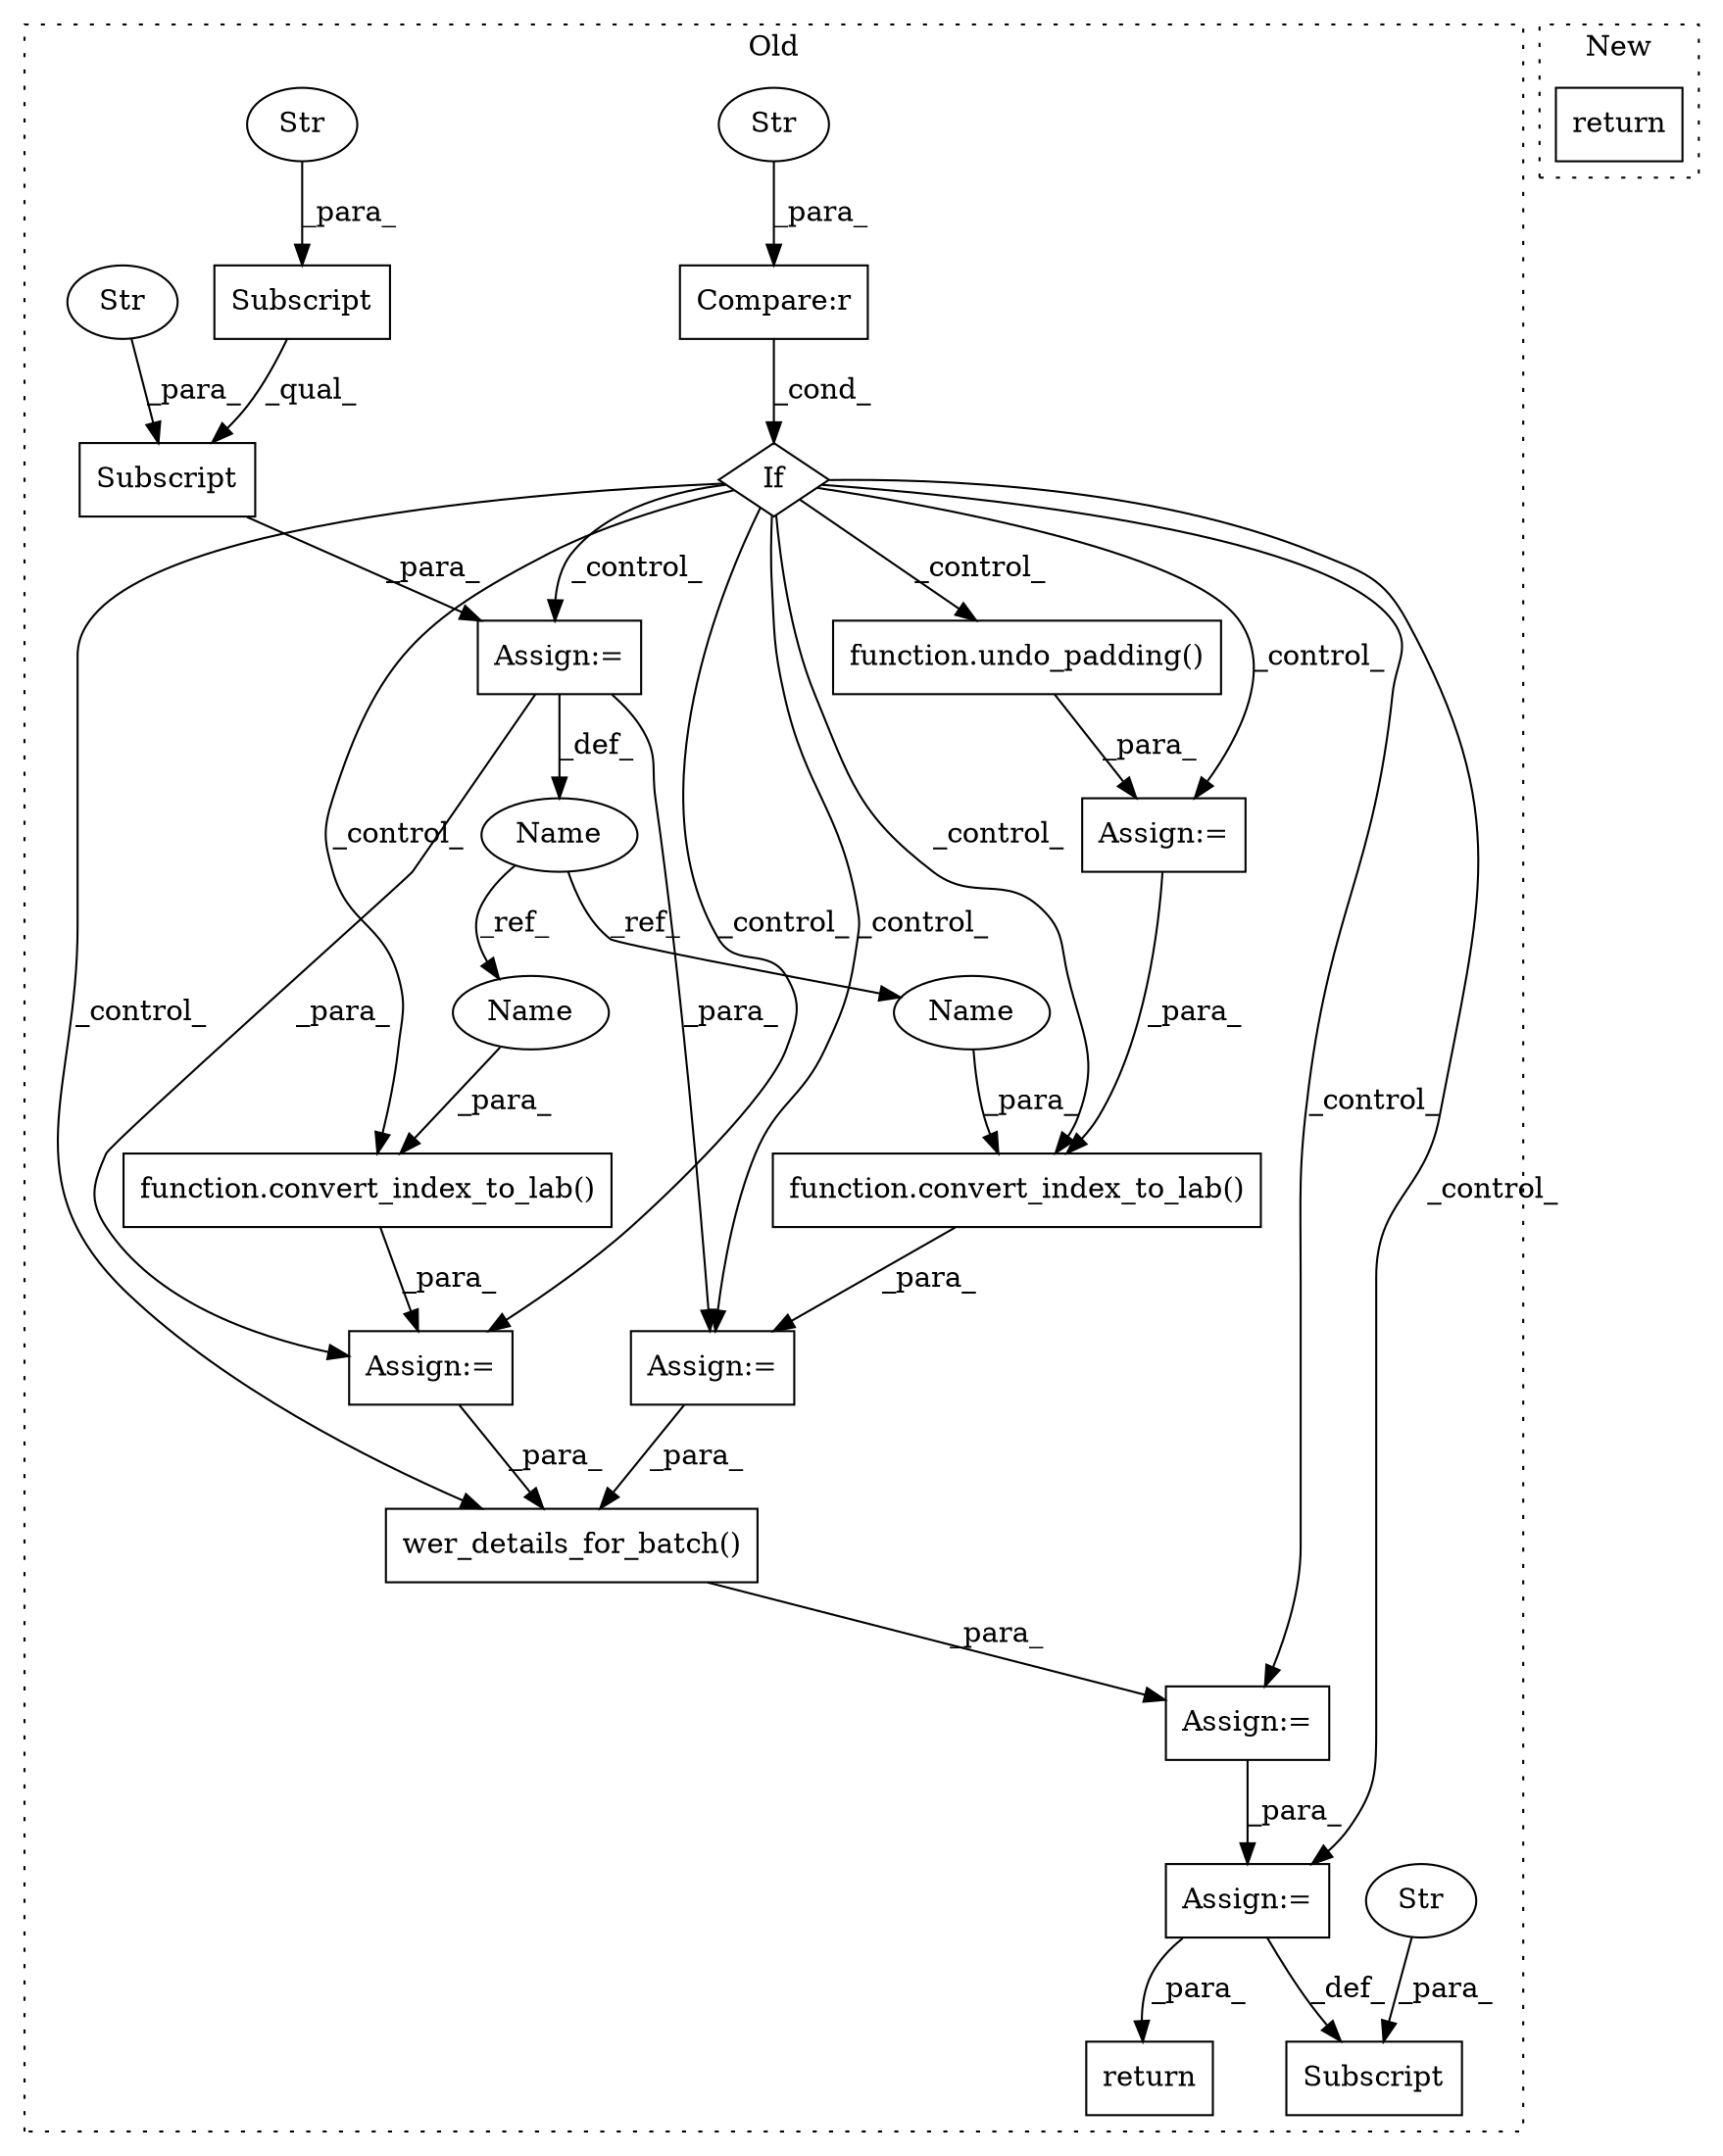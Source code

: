 digraph G {
subgraph cluster0 {
1 [label="function.convert_index_to_lab()" a="75" s="3067,3105" l="21,1" shape="box"];
3 [label="Subscript" a="63" s="3583,0" l="12,0" shape="box"];
4 [label="If" a="96" s="2878" l="3" shape="diamond"];
5 [label="Str" a="66" s="3589" l="5" shape="ellipse"];
6 [label="function.convert_index_to_lab()" a="75" s="3222,3257" l="21,1" shape="box"];
7 [label="wer_details_for_batch()" a="75" s="3321,3394" l="53,39" shape="box"];
8 [label="function.undo_padding()" a="75" s="3171,3200" l="13,1" shape="box"];
9 [label="Compare:r" a="40" s="2881" l="16" shape="box"];
10 [label="Str" a="66" s="2890" l="7" shape="ellipse"];
11 [label="Name" a="87" s="2911" l="7" shape="ellipse"];
12 [label="Assign:=" a="68" s="3219" l="3" shape="box"];
13 [label="Assign:=" a="68" s="2918" l="3" shape="box"];
14 [label="Subscript" a="63" s="2921,0" l="51,0" shape="box"];
15 [label="Str" a="66" s="2960" l="11" shape="ellipse"];
16 [label="Subscript" a="63" s="2921,0" l="38,0" shape="box"];
17 [label="Str" a="66" s="2952" l="6" shape="ellipse"];
18 [label="Assign:=" a="68" s="3168" l="3" shape="box"];
19 [label="Assign:=" a="68" s="3595" l="3" shape="box"];
20 [label="Assign:=" a="68" s="3318" l="3" shape="box"];
21 [label="Assign:=" a="68" s="3064" l="3" shape="box"];
22 [label="return" a="93" s="3653" l="7" shape="box"];
23 [label="Name" a="87" s="3098" l="7" shape="ellipse"];
24 [label="Name" a="87" s="3250" l="7" shape="ellipse"];
label = "Old";
style="dotted";
}
subgraph cluster1 {
2 [label="return" a="93" s="1645" l="7" shape="box"];
label = "New";
style="dotted";
}
1 -> 21 [label="_para_"];
4 -> 19 [label="_control_"];
4 -> 20 [label="_control_"];
4 -> 7 [label="_control_"];
4 -> 1 [label="_control_"];
4 -> 12 [label="_control_"];
4 -> 18 [label="_control_"];
4 -> 6 [label="_control_"];
4 -> 8 [label="_control_"];
4 -> 21 [label="_control_"];
4 -> 13 [label="_control_"];
5 -> 3 [label="_para_"];
6 -> 12 [label="_para_"];
7 -> 20 [label="_para_"];
8 -> 18 [label="_para_"];
9 -> 4 [label="_cond_"];
10 -> 9 [label="_para_"];
11 -> 24 [label="_ref_"];
11 -> 23 [label="_ref_"];
12 -> 7 [label="_para_"];
13 -> 11 [label="_def_"];
13 -> 12 [label="_para_"];
13 -> 21 [label="_para_"];
14 -> 13 [label="_para_"];
15 -> 14 [label="_para_"];
16 -> 14 [label="_qual_"];
17 -> 16 [label="_para_"];
18 -> 6 [label="_para_"];
19 -> 3 [label="_def_"];
19 -> 22 [label="_para_"];
20 -> 19 [label="_para_"];
21 -> 7 [label="_para_"];
23 -> 1 [label="_para_"];
24 -> 6 [label="_para_"];
}